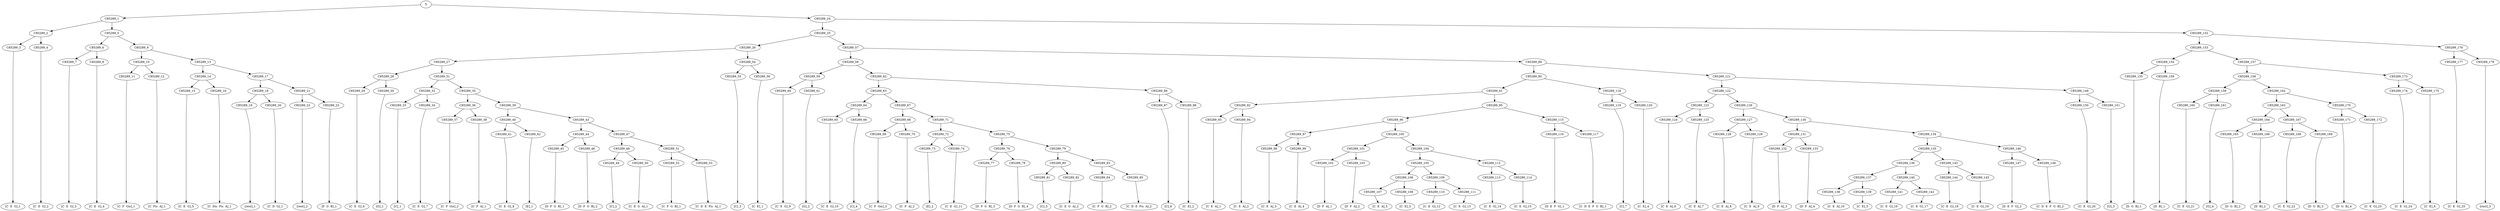 digraph sample{
"S" -> "C85289_1";
"C85289_1" -> "C85289_2";
"C85289_2" -> "C85289_3";
"C85289_3" -> "[C  E  G]_1";
"C85289_2" -> "C85289_4";
"C85289_4" -> "[C  E  G]_2";
"C85289_1" -> "C85289_5";
"C85289_5" -> "C85289_6";
"C85289_6" -> "C85289_7";
"C85289_7" -> "[C  E  G]_3";
"C85289_6" -> "C85289_8";
"C85289_8" -> "[C  E  G]_4";
"C85289_5" -> "C85289_9";
"C85289_9" -> "C85289_10";
"C85289_10" -> "C85289_11";
"C85289_11" -> "[C  F  Gis]_1";
"C85289_10" -> "C85289_12";
"C85289_12" -> "[C  Fis  A]_1";
"C85289_9" -> "C85289_13";
"C85289_13" -> "C85289_14";
"C85289_14" -> "C85289_15";
"C85289_15" -> "[C  E  G]_5";
"C85289_14" -> "C85289_16";
"C85289_16" -> "[C  Dis  Fis  A]_1";
"C85289_13" -> "C85289_17";
"C85289_17" -> "C85289_18";
"C85289_18" -> "C85289_19";
"C85289_19" -> "[rest]_1";
"C85289_18" -> "C85289_20";
"C85289_20" -> "[C  D  G]_1";
"C85289_17" -> "C85289_21";
"C85289_21" -> "C85289_22";
"C85289_22" -> "[rest]_2";
"C85289_21" -> "C85289_23";
"C85289_23" -> "[F  G  B]_1";
"S" -> "C85289_24";
"C85289_24" -> "C85289_25";
"C85289_25" -> "C85289_26";
"C85289_26" -> "C85289_27";
"C85289_27" -> "C85289_28";
"C85289_28" -> "C85289_29";
"C85289_29" -> "[C  E  G]_6";
"C85289_28" -> "C85289_30";
"C85289_30" -> "[G]_1";
"C85289_27" -> "C85289_31";
"C85289_31" -> "C85289_32";
"C85289_32" -> "C85289_33";
"C85289_33" -> "[C]_1";
"C85289_32" -> "C85289_34";
"C85289_34" -> "[C  E  G]_7";
"C85289_31" -> "C85289_35";
"C85289_35" -> "C85289_36";
"C85289_36" -> "C85289_37";
"C85289_37" -> "[C  F  Gis]_2";
"C85289_36" -> "C85289_38";
"C85289_38" -> "[C  F  A]_1";
"C85289_35" -> "C85289_39";
"C85289_39" -> "C85289_40";
"C85289_40" -> "C85289_41";
"C85289_41" -> "[C  E  G]_8";
"C85289_40" -> "C85289_42";
"C85289_42" -> "[E]_1";
"C85289_39" -> "C85289_43";
"C85289_43" -> "C85289_44";
"C85289_44" -> "C85289_45";
"C85289_45" -> "[D  F  G  B]_1";
"C85289_44" -> "C85289_46";
"C85289_46" -> "[D  F  G  B]_2";
"C85289_43" -> "C85289_47";
"C85289_47" -> "C85289_48";
"C85289_48" -> "C85289_49";
"C85289_49" -> "[C]_2";
"C85289_48" -> "C85289_50";
"C85289_50" -> "[C  E  G  A]_1";
"C85289_47" -> "C85289_51";
"C85289_51" -> "C85289_52";
"C85289_52" -> "[C  F  G  B]_1";
"C85289_51" -> "C85289_53";
"C85289_53" -> "[C  D  E  Fis  A]_1";
"C85289_26" -> "C85289_54";
"C85289_54" -> "C85289_55";
"C85289_55" -> "[C]_3";
"C85289_54" -> "C85289_56";
"C85289_56" -> "[C  E]_1";
"C85289_25" -> "C85289_57";
"C85289_57" -> "C85289_58";
"C85289_58" -> "C85289_59";
"C85289_59" -> "C85289_60";
"C85289_60" -> "[C  E  G]_9";
"C85289_59" -> "C85289_61";
"C85289_61" -> "[G]_2";
"C85289_58" -> "C85289_62";
"C85289_62" -> "C85289_63";
"C85289_63" -> "C85289_64";
"C85289_64" -> "C85289_65";
"C85289_65" -> "[C  E  G]_10";
"C85289_64" -> "C85289_66";
"C85289_66" -> "[C]_4";
"C85289_63" -> "C85289_67";
"C85289_67" -> "C85289_68";
"C85289_68" -> "C85289_69";
"C85289_69" -> "[C  F  Gis]_3";
"C85289_68" -> "C85289_70";
"C85289_70" -> "[C  F  A]_2";
"C85289_67" -> "C85289_71";
"C85289_71" -> "C85289_72";
"C85289_72" -> "C85289_73";
"C85289_73" -> "[E]_2";
"C85289_72" -> "C85289_74";
"C85289_74" -> "[C  E  G]_11";
"C85289_71" -> "C85289_75";
"C85289_75" -> "C85289_76";
"C85289_76" -> "C85289_77";
"C85289_77" -> "[D  F  G  B]_3";
"C85289_76" -> "C85289_78";
"C85289_78" -> "[D  F  G  B]_4";
"C85289_75" -> "C85289_79";
"C85289_79" -> "C85289_80";
"C85289_80" -> "C85289_81";
"C85289_81" -> "[C]_5";
"C85289_80" -> "C85289_82";
"C85289_82" -> "[C  E  G  A]_2";
"C85289_79" -> "C85289_83";
"C85289_83" -> "C85289_84";
"C85289_84" -> "[C  F  G  B]_2";
"C85289_83" -> "C85289_85";
"C85289_85" -> "[C  D  E  Fis  A]_2";
"C85289_62" -> "C85289_86";
"C85289_86" -> "C85289_87";
"C85289_87" -> "[C]_6";
"C85289_86" -> "C85289_88";
"C85289_88" -> "[C  E]_2";
"C85289_57" -> "C85289_89";
"C85289_89" -> "C85289_90";
"C85289_90" -> "C85289_91";
"C85289_91" -> "C85289_92";
"C85289_92" -> "C85289_93";
"C85289_93" -> "[C  E  A]_1";
"C85289_92" -> "C85289_94";
"C85289_94" -> "[C  E  A]_2";
"C85289_91" -> "C85289_95";
"C85289_95" -> "C85289_96";
"C85289_96" -> "C85289_97";
"C85289_97" -> "C85289_98";
"C85289_98" -> "[C  E  A]_3";
"C85289_97" -> "C85289_99";
"C85289_99" -> "[C  E  A]_4";
"C85289_96" -> "C85289_100";
"C85289_100" -> "C85289_101";
"C85289_101" -> "C85289_102";
"C85289_102" -> "[D  F  A]_1";
"C85289_101" -> "C85289_103";
"C85289_103" -> "[D  F  A]_2";
"C85289_100" -> "C85289_104";
"C85289_104" -> "C85289_105";
"C85289_105" -> "C85289_106";
"C85289_106" -> "C85289_107";
"C85289_107" -> "[C  E  A]_5";
"C85289_106" -> "C85289_108";
"C85289_108" -> "[C  E]_3";
"C85289_105" -> "C85289_109";
"C85289_109" -> "C85289_110";
"C85289_110" -> "[C  E  G]_12";
"C85289_109" -> "C85289_111";
"C85289_111" -> "[C  E  G]_13";
"C85289_104" -> "C85289_112";
"C85289_112" -> "C85289_113";
"C85289_113" -> "[C  E  G]_14";
"C85289_112" -> "C85289_114";
"C85289_114" -> "[C  E  G]_15";
"C85289_95" -> "C85289_115";
"C85289_115" -> "C85289_116";
"C85289_116" -> "[D  E  F  G]_1";
"C85289_115" -> "C85289_117";
"C85289_117" -> "[C  D  E  F  G  B]_1";
"C85289_90" -> "C85289_118";
"C85289_118" -> "C85289_119";
"C85289_119" -> "[C]_7";
"C85289_118" -> "C85289_120";
"C85289_120" -> "[C  E]_4";
"C85289_89" -> "C85289_121";
"C85289_121" -> "C85289_122";
"C85289_122" -> "C85289_123";
"C85289_123" -> "C85289_124";
"C85289_124" -> "[C  E  A]_6";
"C85289_123" -> "C85289_125";
"C85289_125" -> "[C  E  A]_7";
"C85289_122" -> "C85289_126";
"C85289_126" -> "C85289_127";
"C85289_127" -> "C85289_128";
"C85289_128" -> "[C  E  A]_8";
"C85289_127" -> "C85289_129";
"C85289_129" -> "[C  E  A]_9";
"C85289_126" -> "C85289_130";
"C85289_130" -> "C85289_131";
"C85289_131" -> "C85289_132";
"C85289_132" -> "[D  F  A]_3";
"C85289_131" -> "C85289_133";
"C85289_133" -> "[D  F  A]_4";
"C85289_130" -> "C85289_134";
"C85289_134" -> "C85289_135";
"C85289_135" -> "C85289_136";
"C85289_136" -> "C85289_137";
"C85289_137" -> "C85289_138";
"C85289_138" -> "[C  E  A]_10";
"C85289_137" -> "C85289_139";
"C85289_139" -> "[C  E]_5";
"C85289_136" -> "C85289_140";
"C85289_140" -> "C85289_141";
"C85289_141" -> "[C  E  G]_16";
"C85289_140" -> "C85289_142";
"C85289_142" -> "[C  E  G]_17";
"C85289_135" -> "C85289_143";
"C85289_143" -> "C85289_144";
"C85289_144" -> "[C  E  G]_18";
"C85289_143" -> "C85289_145";
"C85289_145" -> "[C  E  G]_19";
"C85289_134" -> "C85289_146";
"C85289_146" -> "C85289_147";
"C85289_147" -> "[D  E  F  G]_2";
"C85289_146" -> "C85289_148";
"C85289_148" -> "[C  D  E  F  G  B]_2";
"C85289_121" -> "C85289_149";
"C85289_149" -> "C85289_150";
"C85289_150" -> "[C  E  G]_20";
"C85289_149" -> "C85289_151";
"C85289_151" -> "[G]_3";
"C85289_24" -> "C85289_152";
"C85289_152" -> "C85289_153";
"C85289_153" -> "C85289_154";
"C85289_154" -> "C85289_155";
"C85289_155" -> "[D  G  B]_1";
"C85289_154" -> "C85289_156";
"C85289_156" -> "[D  B]_1";
"C85289_153" -> "C85289_157";
"C85289_157" -> "C85289_158";
"C85289_158" -> "C85289_159";
"C85289_159" -> "C85289_160";
"C85289_160" -> "[C  E  G]_21";
"C85289_159" -> "C85289_161";
"C85289_161" -> "[G]_4";
"C85289_158" -> "C85289_162";
"C85289_162" -> "C85289_163";
"C85289_163" -> "C85289_164";
"C85289_164" -> "C85289_165";
"C85289_165" -> "[D  G  B]_2";
"C85289_164" -> "C85289_166";
"C85289_166" -> "[D  B]_2";
"C85289_163" -> "C85289_167";
"C85289_167" -> "C85289_168";
"C85289_168" -> "[C  E  G]_22";
"C85289_167" -> "C85289_169";
"C85289_169" -> "[D  G  B]_3";
"C85289_162" -> "C85289_170";
"C85289_170" -> "C85289_171";
"C85289_171" -> "[D  G  B]_4";
"C85289_170" -> "C85289_172";
"C85289_172" -> "[C  E  G]_23";
"C85289_157" -> "C85289_173";
"C85289_173" -> "C85289_174";
"C85289_174" -> "[C  E  G]_24";
"C85289_173" -> "C85289_175";
"C85289_175" -> "[C  E]_6";
"C85289_152" -> "C85289_176";
"C85289_176" -> "C85289_177";
"C85289_177" -> "[C  E  G]_25";
"C85289_176" -> "C85289_178";
"C85289_178" -> "[rest]_3";

{rank = min; "S";}
{rank = same; "C85289_1"; "C85289_24";}
{rank = same; "C85289_2"; "C85289_5"; "C85289_25"; "C85289_152";}
{rank = same; "C85289_3"; "C85289_4"; "C85289_6"; "C85289_9"; "C85289_26"; "C85289_57"; "C85289_153"; "C85289_176";}
{rank = same; "C85289_7"; "C85289_8"; "C85289_10"; "C85289_13"; "C85289_27"; "C85289_54"; "C85289_58"; "C85289_89"; "C85289_154"; "C85289_157"; "C85289_177"; "C85289_178";}
{rank = same; "C85289_11"; "C85289_12"; "C85289_14"; "C85289_17"; "C85289_28"; "C85289_31"; "C85289_55"; "C85289_56"; "C85289_59"; "C85289_62"; "C85289_90"; "C85289_121"; "C85289_155"; "C85289_156"; "C85289_158"; "C85289_173";}
{rank = same; "C85289_15"; "C85289_16"; "C85289_18"; "C85289_21"; "C85289_29"; "C85289_30"; "C85289_32"; "C85289_35"; "C85289_60"; "C85289_61"; "C85289_63"; "C85289_86"; "C85289_91"; "C85289_118"; "C85289_122"; "C85289_149"; "C85289_159"; "C85289_162"; "C85289_174"; "C85289_175";}
{rank = same; "C85289_19"; "C85289_20"; "C85289_22"; "C85289_23"; "C85289_33"; "C85289_34"; "C85289_36"; "C85289_39"; "C85289_64"; "C85289_67"; "C85289_87"; "C85289_88"; "C85289_92"; "C85289_95"; "C85289_119"; "C85289_120"; "C85289_123"; "C85289_126"; "C85289_150"; "C85289_151"; "C85289_160"; "C85289_161"; "C85289_163"; "C85289_170";}
{rank = same; "C85289_37"; "C85289_38"; "C85289_40"; "C85289_43"; "C85289_65"; "C85289_66"; "C85289_68"; "C85289_71"; "C85289_93"; "C85289_94"; "C85289_96"; "C85289_115"; "C85289_124"; "C85289_125"; "C85289_127"; "C85289_130"; "C85289_164"; "C85289_167"; "C85289_171"; "C85289_172";}
{rank = same; "C85289_41"; "C85289_42"; "C85289_44"; "C85289_47"; "C85289_69"; "C85289_70"; "C85289_72"; "C85289_75"; "C85289_97"; "C85289_100"; "C85289_116"; "C85289_117"; "C85289_128"; "C85289_129"; "C85289_131"; "C85289_134"; "C85289_165"; "C85289_166"; "C85289_168"; "C85289_169";}
{rank = same; "C85289_45"; "C85289_46"; "C85289_48"; "C85289_51"; "C85289_73"; "C85289_74"; "C85289_76"; "C85289_79"; "C85289_98"; "C85289_99"; "C85289_101"; "C85289_104"; "C85289_132"; "C85289_133"; "C85289_135"; "C85289_146";}
{rank = same; "C85289_49"; "C85289_50"; "C85289_52"; "C85289_53"; "C85289_77"; "C85289_78"; "C85289_80"; "C85289_83"; "C85289_102"; "C85289_103"; "C85289_105"; "C85289_112"; "C85289_136"; "C85289_143"; "C85289_147"; "C85289_148";}
{rank = same; "C85289_81"; "C85289_82"; "C85289_84"; "C85289_85"; "C85289_106"; "C85289_109"; "C85289_113"; "C85289_114"; "C85289_137"; "C85289_140"; "C85289_144"; "C85289_145";}
{rank = same; "C85289_107"; "C85289_108"; "C85289_110"; "C85289_111"; "C85289_138"; "C85289_139"; "C85289_141"; "C85289_142";}
{rank = same; "[C  D  E  F  G  B]_1"; "[C  D  E  F  G  B]_2"; "[C  D  E  Fis  A]_1"; "[C  D  E  Fis  A]_2"; "[C  D  G]_1"; "[C  Dis  Fis  A]_1"; "[C  E  A]_1"; "[C  E  A]_2"; "[C  E  A]_3"; "[C  E  A]_4"; "[C  E  A]_5"; "[C  E  A]_6"; "[C  E  A]_7"; "[C  E  A]_8"; "[C  E  A]_9"; "[C  E  A]_10"; "[C  E  G  A]_1"; "[C  E  G  A]_2"; "[C  E  G]_1"; "[C  E  G]_2"; "[C  E  G]_3"; "[C  E  G]_4"; "[C  E  G]_5"; "[C  E  G]_6"; "[C  E  G]_7"; "[C  E  G]_8"; "[C  E  G]_9"; "[C  E  G]_10"; "[C  E  G]_11"; "[C  E  G]_12"; "[C  E  G]_13"; "[C  E  G]_14"; "[C  E  G]_15"; "[C  E  G]_16"; "[C  E  G]_17"; "[C  E  G]_18"; "[C  E  G]_19"; "[C  E  G]_20"; "[C  E  G]_21"; "[C  E  G]_22"; "[C  E  G]_23"; "[C  E  G]_24"; "[C  E  G]_25"; "[C  E]_1"; "[C  E]_2"; "[C  E]_3"; "[C  E]_4"; "[C  E]_5"; "[C  E]_6"; "[C  F  A]_1"; "[C  F  A]_2"; "[C  F  G  B]_1"; "[C  F  G  B]_2"; "[C  F  Gis]_1"; "[C  F  Gis]_2"; "[C  F  Gis]_3"; "[C  Fis  A]_1"; "[C]_1"; "[C]_2"; "[C]_3"; "[C]_4"; "[C]_5"; "[C]_6"; "[C]_7"; "[D  B]_1"; "[D  B]_2"; "[D  E  F  G]_1"; "[D  E  F  G]_2"; "[D  F  A]_1"; "[D  F  A]_2"; "[D  F  A]_3"; "[D  F  A]_4"; "[D  F  G  B]_1"; "[D  F  G  B]_2"; "[D  F  G  B]_3"; "[D  F  G  B]_4"; "[D  G  B]_1"; "[D  G  B]_2"; "[D  G  B]_3"; "[D  G  B]_4"; "[E]_1"; "[E]_2"; "[F  G  B]_1"; "[G]_1"; "[G]_2"; "[G]_3"; "[G]_4"; "[rest]_1"; "[rest]_2"; "[rest]_3";}
}